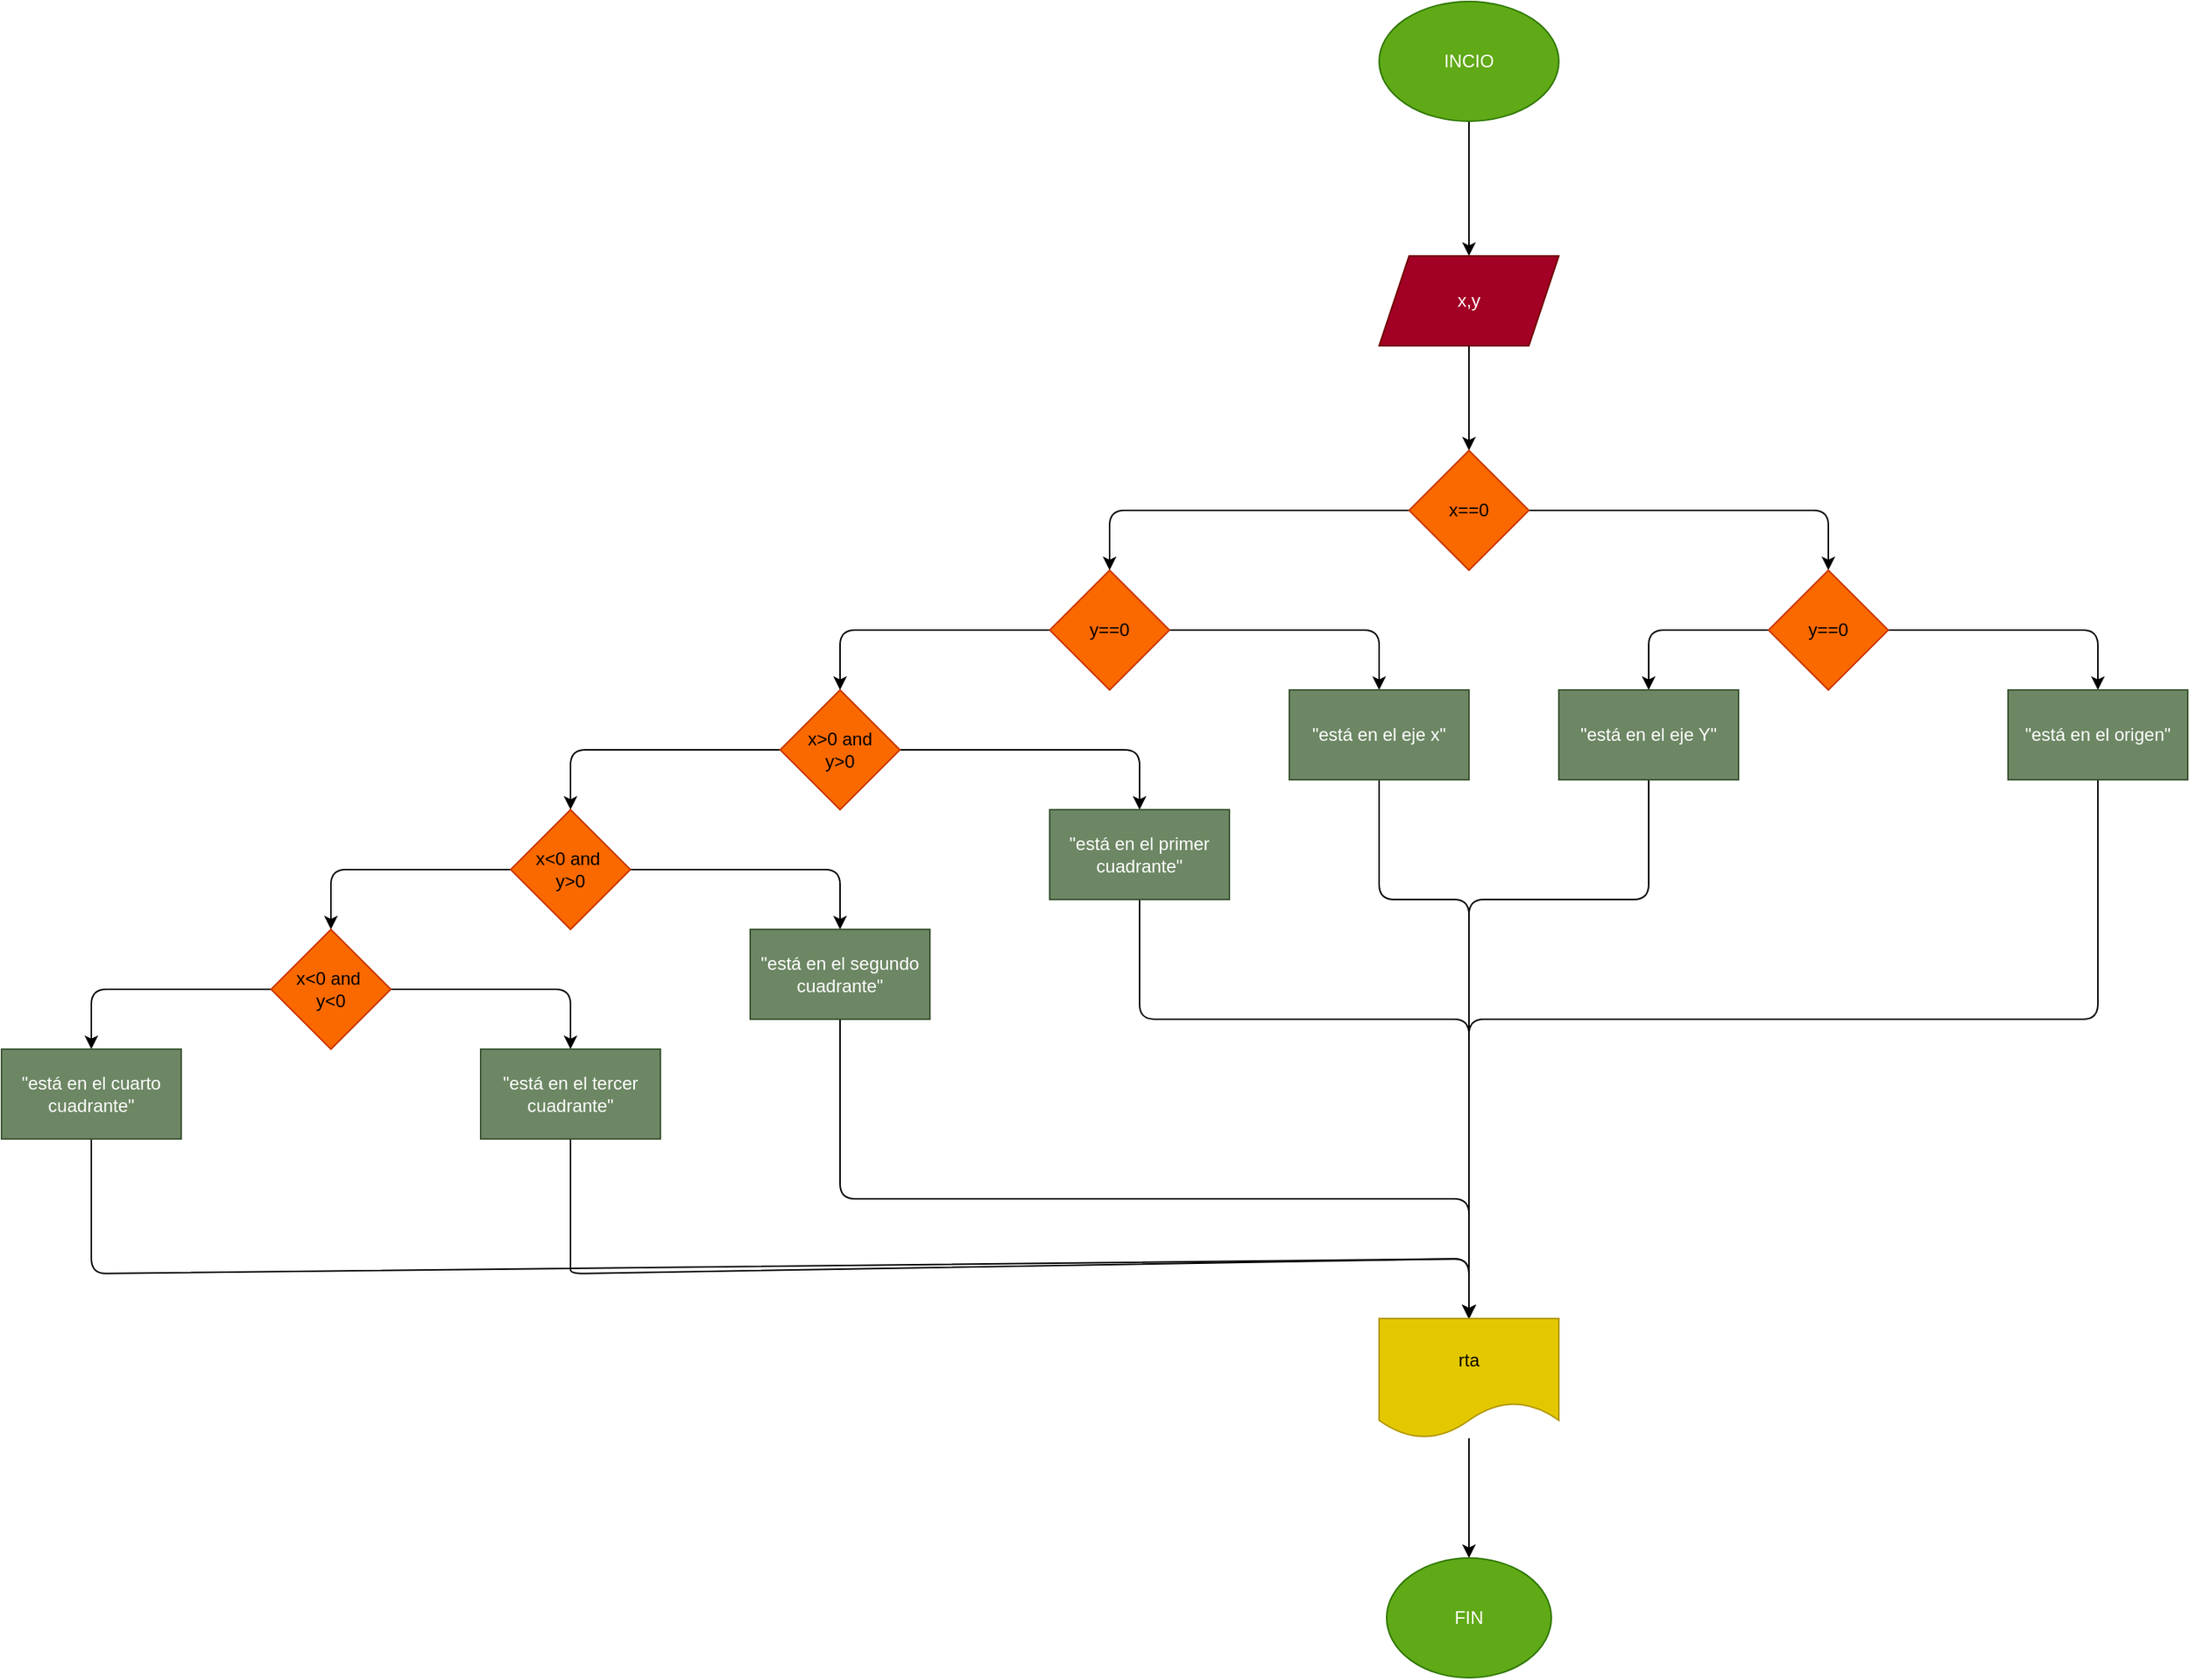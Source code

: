 <mxfile>
    <diagram id="HsM77RJQJqXEpQ7L8MBW" name="Página-1">
        <mxGraphModel dx="1596" dy="568" grid="1" gridSize="10" guides="1" tooltips="1" connect="1" arrows="1" fold="1" page="1" pageScale="1" pageWidth="850" pageHeight="1100" math="0" shadow="0">
            <root>
                <mxCell id="0"/>
                <mxCell id="1" parent="0"/>
                <mxCell id="2" value="" style="edgeStyle=none;html=1;" edge="1" parent="1" source="3" target="5">
                    <mxGeometry relative="1" as="geometry"/>
                </mxCell>
                <mxCell id="3" value="INCIO" style="ellipse;whiteSpace=wrap;html=1;fillColor=#60a917;fontColor=#ffffff;strokeColor=#2D7600;" vertex="1" parent="1">
                    <mxGeometry x="260" width="120" height="80" as="geometry"/>
                </mxCell>
                <mxCell id="4" value="" style="edgeStyle=none;html=1;" edge="1" parent="1" source="5" target="8">
                    <mxGeometry relative="1" as="geometry"/>
                </mxCell>
                <mxCell id="5" value="x,y" style="shape=parallelogram;perimeter=parallelogramPerimeter;whiteSpace=wrap;html=1;fixedSize=1;fillColor=#a20025;fontColor=#ffffff;strokeColor=#6F0000;" vertex="1" parent="1">
                    <mxGeometry x="260" y="170" width="120" height="60" as="geometry"/>
                </mxCell>
                <mxCell id="6" style="edgeStyle=none;html=1;exitX=1;exitY=0.5;exitDx=0;exitDy=0;entryX=0.5;entryY=0;entryDx=0;entryDy=0;" edge="1" parent="1" source="8" target="11">
                    <mxGeometry relative="1" as="geometry">
                        <Array as="points">
                            <mxPoint x="560" y="340"/>
                        </Array>
                    </mxGeometry>
                </mxCell>
                <mxCell id="7" value="" style="edgeStyle=none;html=1;" edge="1" parent="1" source="8" target="18">
                    <mxGeometry relative="1" as="geometry">
                        <Array as="points">
                            <mxPoint x="80" y="340"/>
                        </Array>
                    </mxGeometry>
                </mxCell>
                <mxCell id="8" value="x==0" style="rhombus;whiteSpace=wrap;html=1;fillColor=#fa6800;fontColor=#000000;strokeColor=#C73500;" vertex="1" parent="1">
                    <mxGeometry x="280" y="300" width="80" height="80" as="geometry"/>
                </mxCell>
                <mxCell id="9" value="" style="edgeStyle=none;html=1;" edge="1" parent="1" source="11" target="13">
                    <mxGeometry relative="1" as="geometry">
                        <Array as="points">
                            <mxPoint x="740" y="420"/>
                        </Array>
                    </mxGeometry>
                </mxCell>
                <mxCell id="10" value="" style="edgeStyle=none;html=1;" edge="1" parent="1" source="11" target="15">
                    <mxGeometry relative="1" as="geometry">
                        <Array as="points">
                            <mxPoint x="440" y="420"/>
                        </Array>
                    </mxGeometry>
                </mxCell>
                <mxCell id="11" value="y==0" style="rhombus;whiteSpace=wrap;html=1;fillColor=#fa6800;fontColor=#000000;strokeColor=#C73500;" vertex="1" parent="1">
                    <mxGeometry x="520" y="380" width="80" height="80" as="geometry"/>
                </mxCell>
                <mxCell id="12" style="edgeStyle=none;html=1;exitX=0.5;exitY=1;exitDx=0;exitDy=0;entryX=0.5;entryY=0;entryDx=0;entryDy=0;" edge="1" parent="1" source="13" target="39">
                    <mxGeometry relative="1" as="geometry">
                        <Array as="points">
                            <mxPoint x="740" y="680"/>
                            <mxPoint x="320" y="680"/>
                        </Array>
                    </mxGeometry>
                </mxCell>
                <mxCell id="13" value="&quot;está en el origen&quot;" style="whiteSpace=wrap;html=1;fillColor=#6d8764;fontColor=#ffffff;strokeColor=#3A5431;" vertex="1" parent="1">
                    <mxGeometry x="680" y="460" width="120" height="60" as="geometry"/>
                </mxCell>
                <mxCell id="14" style="edgeStyle=none;html=1;exitX=0.5;exitY=1;exitDx=0;exitDy=0;entryX=0.5;entryY=0;entryDx=0;entryDy=0;" edge="1" parent="1" source="15" target="39">
                    <mxGeometry relative="1" as="geometry">
                        <Array as="points">
                            <mxPoint x="440" y="600"/>
                            <mxPoint x="380" y="600"/>
                            <mxPoint x="320" y="600"/>
                        </Array>
                    </mxGeometry>
                </mxCell>
                <mxCell id="15" value="&quot;está en el eje Y&quot;" style="whiteSpace=wrap;html=1;fillColor=#6d8764;fontColor=#ffffff;strokeColor=#3A5431;" vertex="1" parent="1">
                    <mxGeometry x="380" y="460" width="120" height="60" as="geometry"/>
                </mxCell>
                <mxCell id="16" value="" style="edgeStyle=none;html=1;" edge="1" parent="1" source="18" target="20">
                    <mxGeometry relative="1" as="geometry">
                        <Array as="points">
                            <mxPoint x="260" y="420"/>
                        </Array>
                    </mxGeometry>
                </mxCell>
                <mxCell id="17" style="edgeStyle=none;html=1;exitX=0;exitY=0.5;exitDx=0;exitDy=0;entryX=0.5;entryY=0;entryDx=0;entryDy=0;" edge="1" parent="1" source="18">
                    <mxGeometry relative="1" as="geometry">
                        <mxPoint x="-100" y="460" as="targetPoint"/>
                        <Array as="points">
                            <mxPoint x="-100" y="420"/>
                        </Array>
                    </mxGeometry>
                </mxCell>
                <mxCell id="18" value="y==0" style="rhombus;whiteSpace=wrap;html=1;fillColor=#fa6800;fontColor=#000000;strokeColor=#C73500;" vertex="1" parent="1">
                    <mxGeometry x="40" y="380" width="80" height="80" as="geometry"/>
                </mxCell>
                <mxCell id="19" style="edgeStyle=none;html=1;exitX=0.5;exitY=1;exitDx=0;exitDy=0;entryX=0.5;entryY=0;entryDx=0;entryDy=0;" edge="1" parent="1" source="20" target="39">
                    <mxGeometry relative="1" as="geometry">
                        <Array as="points">
                            <mxPoint x="260" y="600"/>
                            <mxPoint x="320" y="600"/>
                        </Array>
                    </mxGeometry>
                </mxCell>
                <mxCell id="20" value="&quot;está en el eje x&quot;" style="whiteSpace=wrap;html=1;fillColor=#6d8764;fontColor=#ffffff;strokeColor=#3A5431;" vertex="1" parent="1">
                    <mxGeometry x="200" y="460" width="120" height="60" as="geometry"/>
                </mxCell>
                <mxCell id="21" value="" style="edgeStyle=none;html=1;" edge="1" parent="1" source="23" target="25">
                    <mxGeometry relative="1" as="geometry">
                        <Array as="points">
                            <mxPoint x="100" y="500"/>
                        </Array>
                    </mxGeometry>
                </mxCell>
                <mxCell id="22" value="" style="edgeStyle=none;html=1;entryX=0.5;entryY=0;entryDx=0;entryDy=0;" edge="1" parent="1" source="23" target="28">
                    <mxGeometry relative="1" as="geometry">
                        <mxPoint x="-240" y="549" as="targetPoint"/>
                        <Array as="points">
                            <mxPoint x="-280" y="500"/>
                        </Array>
                    </mxGeometry>
                </mxCell>
                <mxCell id="23" value="x&amp;gt;0 and&lt;br&gt;y&amp;gt;0" style="rhombus;whiteSpace=wrap;html=1;fillColor=#fa6800;fontColor=#000000;strokeColor=#C73500;" vertex="1" parent="1">
                    <mxGeometry x="-140" y="460" width="80" height="80" as="geometry"/>
                </mxCell>
                <mxCell id="24" style="edgeStyle=none;html=1;exitX=0.5;exitY=1;exitDx=0;exitDy=0;entryX=0.5;entryY=0;entryDx=0;entryDy=0;" edge="1" parent="1" source="25" target="39">
                    <mxGeometry relative="1" as="geometry">
                        <Array as="points">
                            <mxPoint x="100" y="680"/>
                            <mxPoint x="320" y="680"/>
                        </Array>
                    </mxGeometry>
                </mxCell>
                <mxCell id="25" value="&quot;está en el primer cuadrante&quot;" style="whiteSpace=wrap;html=1;fillColor=#6d8764;fontColor=#ffffff;strokeColor=#3A5431;" vertex="1" parent="1">
                    <mxGeometry x="40" y="540" width="120" height="60" as="geometry"/>
                </mxCell>
                <mxCell id="26" value="" style="edgeStyle=none;html=1;" edge="1" parent="1" source="28" target="30">
                    <mxGeometry relative="1" as="geometry">
                        <Array as="points">
                            <mxPoint x="-100" y="580"/>
                        </Array>
                    </mxGeometry>
                </mxCell>
                <mxCell id="27" value="" style="edgeStyle=none;html=1;entryX=0.5;entryY=0;entryDx=0;entryDy=0;" edge="1" parent="1" source="28" target="33">
                    <mxGeometry relative="1" as="geometry">
                        <mxPoint x="-460" y="620" as="targetPoint"/>
                        <Array as="points">
                            <mxPoint x="-440" y="580"/>
                        </Array>
                    </mxGeometry>
                </mxCell>
                <mxCell id="28" value="x&amp;lt;0 and&amp;nbsp;&lt;br&gt;y&amp;gt;0" style="rhombus;whiteSpace=wrap;html=1;fillColor=#fa6800;fontColor=#000000;strokeColor=#C73500;" vertex="1" parent="1">
                    <mxGeometry x="-320" y="540" width="80" height="80" as="geometry"/>
                </mxCell>
                <mxCell id="29" style="edgeStyle=none;html=1;exitX=0.5;exitY=1;exitDx=0;exitDy=0;entryX=0.5;entryY=0;entryDx=0;entryDy=0;" edge="1" parent="1" source="30" target="39">
                    <mxGeometry relative="1" as="geometry">
                        <Array as="points">
                            <mxPoint x="-100" y="800"/>
                            <mxPoint x="320" y="800"/>
                        </Array>
                    </mxGeometry>
                </mxCell>
                <mxCell id="30" value="&quot;está en el segundo cuadrante&quot;" style="whiteSpace=wrap;html=1;fillColor=#6d8764;fontColor=#ffffff;strokeColor=#3A5431;" vertex="1" parent="1">
                    <mxGeometry x="-160" y="620" width="120" height="60" as="geometry"/>
                </mxCell>
                <mxCell id="31" value="" style="edgeStyle=none;html=1;" edge="1" parent="1" source="33" target="35">
                    <mxGeometry relative="1" as="geometry">
                        <Array as="points">
                            <mxPoint x="-280" y="660"/>
                        </Array>
                    </mxGeometry>
                </mxCell>
                <mxCell id="32" value="" style="edgeStyle=none;html=1;entryX=0.5;entryY=0;entryDx=0;entryDy=0;" edge="1" parent="1" source="33" target="37">
                    <mxGeometry relative="1" as="geometry">
                        <mxPoint x="-580" y="700" as="targetPoint"/>
                        <Array as="points">
                            <mxPoint x="-600" y="660"/>
                        </Array>
                    </mxGeometry>
                </mxCell>
                <mxCell id="33" value="x&amp;lt;0 and&amp;nbsp;&lt;br&gt;y&amp;lt;0" style="rhombus;whiteSpace=wrap;html=1;fillColor=#fa6800;fontColor=#000000;strokeColor=#C73500;" vertex="1" parent="1">
                    <mxGeometry x="-480" y="620" width="80" height="80" as="geometry"/>
                </mxCell>
                <mxCell id="34" style="edgeStyle=none;html=1;exitX=0.5;exitY=1;exitDx=0;exitDy=0;entryX=0.5;entryY=0;entryDx=0;entryDy=0;" edge="1" parent="1" source="35" target="39">
                    <mxGeometry relative="1" as="geometry">
                        <Array as="points">
                            <mxPoint x="-280" y="840"/>
                            <mxPoint x="-280" y="850"/>
                            <mxPoint x="320" y="840"/>
                        </Array>
                    </mxGeometry>
                </mxCell>
                <mxCell id="35" value="&quot;está en el tercer cuadrante&quot;" style="whiteSpace=wrap;html=1;fillColor=#6d8764;fontColor=#ffffff;strokeColor=#3A5431;" vertex="1" parent="1">
                    <mxGeometry x="-340" y="700" width="120" height="60" as="geometry"/>
                </mxCell>
                <mxCell id="36" style="edgeStyle=none;html=1;exitX=0.5;exitY=1;exitDx=0;exitDy=0;entryX=0.5;entryY=0;entryDx=0;entryDy=0;" edge="1" parent="1" source="37" target="39">
                    <mxGeometry relative="1" as="geometry">
                        <Array as="points">
                            <mxPoint x="-600" y="850"/>
                            <mxPoint x="320" y="840"/>
                        </Array>
                    </mxGeometry>
                </mxCell>
                <mxCell id="37" value="&quot;está en el cuarto cuadrante&quot;" style="rounded=0;whiteSpace=wrap;html=1;fillColor=#6d8764;fontColor=#ffffff;strokeColor=#3A5431;" vertex="1" parent="1">
                    <mxGeometry x="-660" y="700" width="120" height="60" as="geometry"/>
                </mxCell>
                <mxCell id="38" value="" style="edgeStyle=none;html=1;" edge="1" parent="1" source="39" target="40">
                    <mxGeometry relative="1" as="geometry"/>
                </mxCell>
                <mxCell id="39" value="rta" style="shape=document;whiteSpace=wrap;html=1;boundedLbl=1;fillColor=#e3c800;fontColor=#000000;strokeColor=#B09500;" vertex="1" parent="1">
                    <mxGeometry x="260" y="880" width="120" height="80" as="geometry"/>
                </mxCell>
                <mxCell id="40" value="FIN" style="ellipse;whiteSpace=wrap;html=1;fillColor=#60a917;fontColor=#ffffff;strokeColor=#2D7600;" vertex="1" parent="1">
                    <mxGeometry x="265" y="1040" width="110" height="80" as="geometry"/>
                </mxCell>
            </root>
        </mxGraphModel>
    </diagram>
</mxfile>